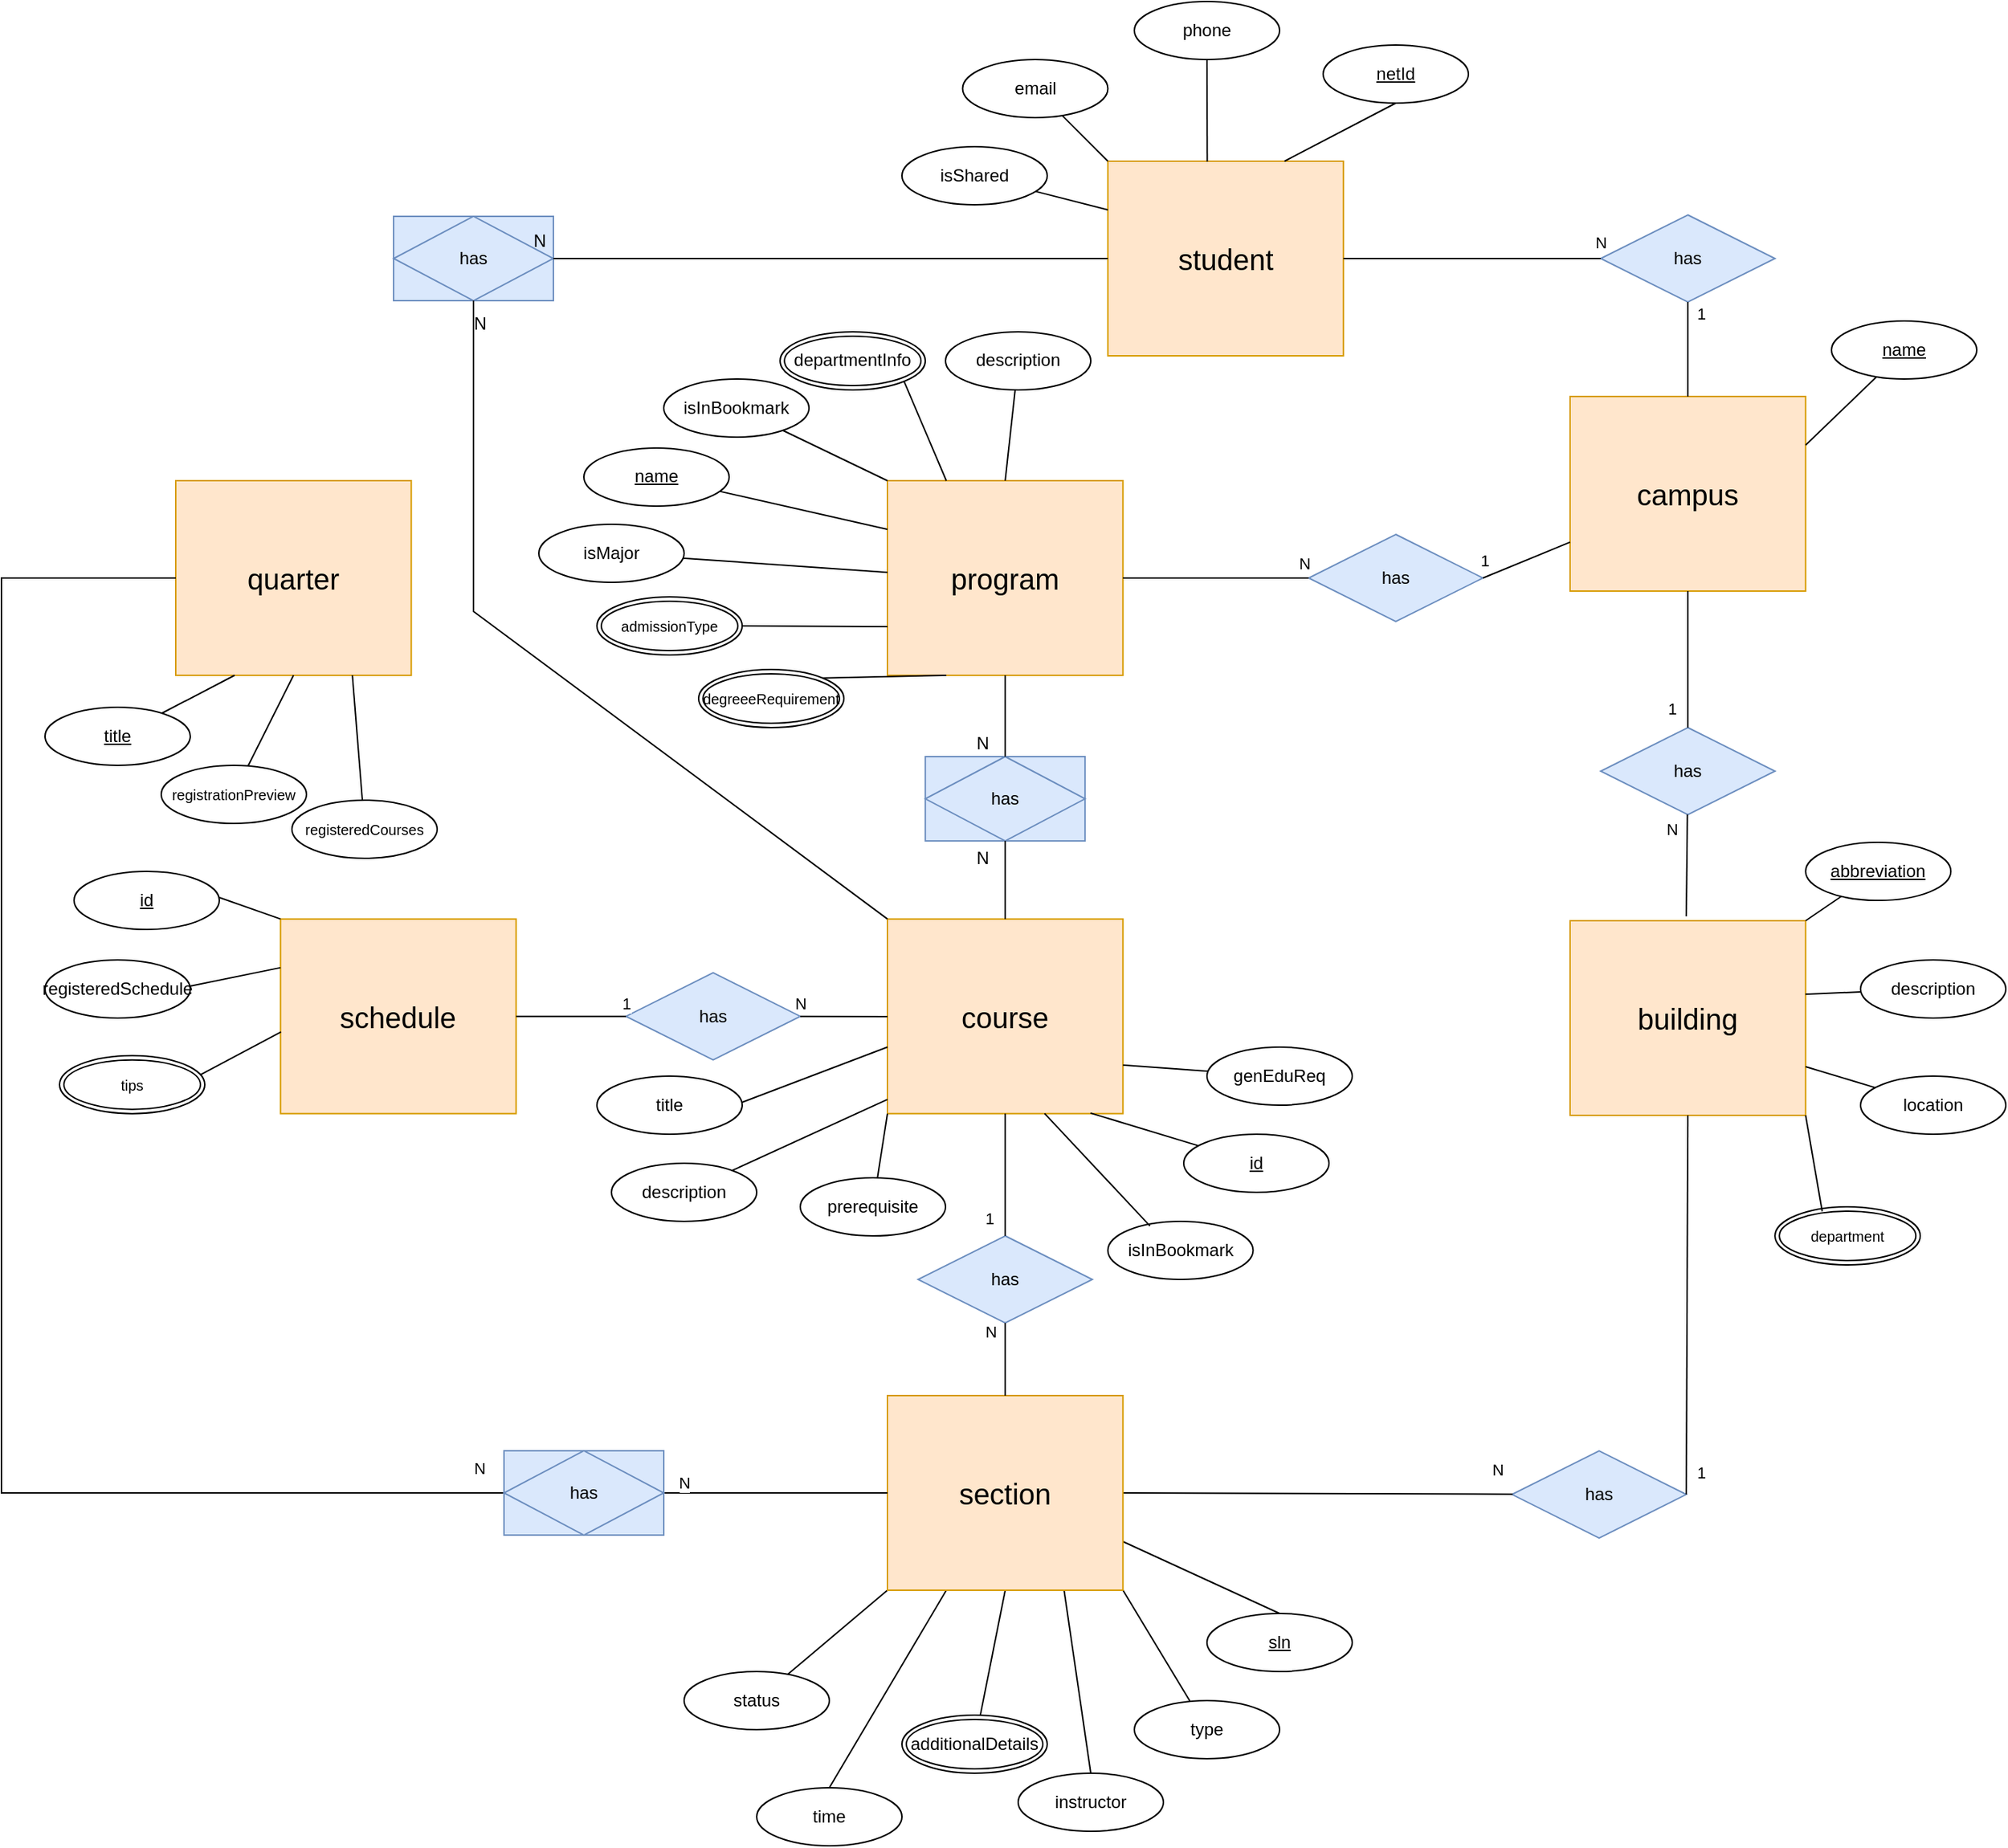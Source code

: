<mxfile version="17.5.0" type="device"><diagram id="C30ZMLNIp90kB4tKlvgI" name="Page-1"><mxGraphModel dx="119" dy="637" grid="1" gridSize="10" guides="1" tooltips="1" connect="1" arrows="1" fold="1" page="1" pageScale="1" pageWidth="827" pageHeight="1169" math="0" shadow="0"><root><mxCell id="0"/><mxCell id="1" parent="0"/><mxCell id="TkMpnCMe-3XnUiC1NGrw-3" value="student" style="whiteSpace=wrap;html=1;align=center;fillColor=#ffe6cc;strokeColor=#d79b00;fontSize=20;" parent="1" vertex="1"><mxGeometry x="1601.76" y="570" width="162.16" height="134" as="geometry"/></mxCell><mxCell id="TkMpnCMe-3XnUiC1NGrw-10" value="netId" style="ellipse;whiteSpace=wrap;html=1;align=center;fontStyle=4;" parent="1" vertex="1"><mxGeometry x="1750" y="490" width="100" height="40" as="geometry"/></mxCell><mxCell id="TkMpnCMe-3XnUiC1NGrw-11" value="" style="endArrow=none;html=1;rounded=0;entryX=0.5;entryY=1;entryDx=0;entryDy=0;exitX=0.75;exitY=0;exitDx=0;exitDy=0;" parent="1" source="TkMpnCMe-3XnUiC1NGrw-3" target="TkMpnCMe-3XnUiC1NGrw-10" edge="1"><mxGeometry relative="1" as="geometry"><mxPoint x="1151.08" y="690.0" as="sourcePoint"/><mxPoint x="1231.08" y="720" as="targetPoint"/></mxGeometry></mxCell><mxCell id="TkMpnCMe-3XnUiC1NGrw-26" value="course" style="whiteSpace=wrap;html=1;align=center;fillColor=#ffe6cc;strokeColor=#d79b00;fontSize=20;" parent="1" vertex="1"><mxGeometry x="1450" y="1091.82" width="162.16" height="134" as="geometry"/></mxCell><mxCell id="TkMpnCMe-3XnUiC1NGrw-27" value="schedule" style="whiteSpace=wrap;html=1;align=center;fillColor=#ffe6cc;strokeColor=#d79b00;fontSize=20;" parent="1" vertex="1"><mxGeometry x="1032.16" y="1091.82" width="162.16" height="134" as="geometry"/></mxCell><mxCell id="TkMpnCMe-3XnUiC1NGrw-28" value="&lt;font style=&quot;font-size: 20px&quot;&gt;program&lt;/font&gt;" style="whiteSpace=wrap;html=1;align=center;fillColor=#ffe6cc;strokeColor=#d79b00;" parent="1" vertex="1"><mxGeometry x="1450" y="790" width="162.16" height="134" as="geometry"/></mxCell><mxCell id="TkMpnCMe-3XnUiC1NGrw-52" value="has" style="shape=associativeEntity;whiteSpace=wrap;html=1;align=center;fillColor=#dae8fc;strokeColor=#6c8ebf;" parent="1" vertex="1"><mxGeometry x="1110" y="607.97" width="110" height="58.06" as="geometry"/></mxCell><mxCell id="TkMpnCMe-3XnUiC1NGrw-53" value="" style="endArrow=none;html=1;rounded=0;exitX=0;exitY=0;exitDx=0;exitDy=0;entryX=0.5;entryY=1;entryDx=0;entryDy=0;" parent="1" source="TkMpnCMe-3XnUiC1NGrw-26" target="TkMpnCMe-3XnUiC1NGrw-52" edge="1"><mxGeometry relative="1" as="geometry"><mxPoint x="521.08" y="396" as="sourcePoint"/><mxPoint x="470" y="549.995" as="targetPoint"/><Array as="points"><mxPoint x="1165" y="880"/></Array></mxGeometry></mxCell><mxCell id="TkMpnCMe-3XnUiC1NGrw-54" value="N" style="resizable=0;html=1;align=right;verticalAlign=bottom;" parent="TkMpnCMe-3XnUiC1NGrw-53" connectable="0" vertex="1"><mxGeometry x="1" relative="1" as="geometry"><mxPoint x="9" y="24" as="offset"/></mxGeometry></mxCell><mxCell id="TkMpnCMe-3XnUiC1NGrw-55" value="" style="endArrow=none;html=1;rounded=0;entryX=1;entryY=0.5;entryDx=0;entryDy=0;" parent="1" source="TkMpnCMe-3XnUiC1NGrw-3" target="TkMpnCMe-3XnUiC1NGrw-52" edge="1"><mxGeometry relative="1" as="geometry"><mxPoint x="515" y="170" as="sourcePoint"/><mxPoint x="480" y="559.995" as="targetPoint"/></mxGeometry></mxCell><mxCell id="TkMpnCMe-3XnUiC1NGrw-56" value="N" style="resizable=0;html=1;align=right;verticalAlign=bottom;" parent="TkMpnCMe-3XnUiC1NGrw-55" connectable="0" vertex="1"><mxGeometry x="1" relative="1" as="geometry"><mxPoint x="-4" y="-4" as="offset"/></mxGeometry></mxCell><mxCell id="TkMpnCMe-3XnUiC1NGrw-72" value="campus" style="whiteSpace=wrap;html=1;align=center;fillColor=#ffe6cc;strokeColor=#d79b00;fontSize=20;" parent="1" vertex="1"><mxGeometry x="1920" y="732.03" width="162.16" height="134" as="geometry"/></mxCell><mxCell id="TkMpnCMe-3XnUiC1NGrw-73" value="has" style="shape=rhombus;perimeter=rhombusPerimeter;whiteSpace=wrap;html=1;align=center;fillColor=#dae8fc;strokeColor=#6c8ebf;" parent="1" vertex="1"><mxGeometry x="1740" y="827" width="120" height="60" as="geometry"/></mxCell><mxCell id="TkMpnCMe-3XnUiC1NGrw-74" value="N" style="endArrow=none;html=1;rounded=0;entryX=1;entryY=0.5;entryDx=0;entryDy=0;exitX=0;exitY=0.5;exitDx=0;exitDy=0;" parent="1" source="TkMpnCMe-3XnUiC1NGrw-73" target="TkMpnCMe-3XnUiC1NGrw-28" edge="1"><mxGeometry x="-0.969" y="-10" relative="1" as="geometry"><mxPoint x="711" y="413.24" as="sourcePoint"/><mxPoint x="711.08" y="380.24" as="targetPoint"/><mxPoint x="-1" as="offset"/></mxGeometry></mxCell><mxCell id="TkMpnCMe-3XnUiC1NGrw-76" value="1" style="endArrow=none;html=1;rounded=0;entryX=1;entryY=0.5;entryDx=0;entryDy=0;" parent="1" source="TkMpnCMe-3XnUiC1NGrw-72" target="TkMpnCMe-3XnUiC1NGrw-73" edge="1"><mxGeometry x="0.832" y="-11" relative="1" as="geometry"><mxPoint x="910" y="449.24" as="sourcePoint"/><mxPoint x="1081.511" y="450.53" as="targetPoint"/><mxPoint as="offset"/></mxGeometry></mxCell><mxCell id="TkMpnCMe-3XnUiC1NGrw-77" value="" style="resizable=0;html=1;align=right;verticalAlign=bottom;" parent="1" connectable="0" vertex="1"><mxGeometry x="1072.16" y="1019.995" as="geometry"/></mxCell><mxCell id="TkMpnCMe-3XnUiC1NGrw-83" value="has" style="shape=rhombus;perimeter=rhombusPerimeter;whiteSpace=wrap;html=1;align=center;fillColor=#dae8fc;strokeColor=#6c8ebf;" parent="1" vertex="1"><mxGeometry x="1270" y="1128.82" width="120" height="60" as="geometry"/></mxCell><mxCell id="TkMpnCMe-3XnUiC1NGrw-84" value="1" style="endArrow=none;html=1;rounded=0;exitX=0;exitY=0.5;exitDx=0;exitDy=0;" parent="1" source="TkMpnCMe-3XnUiC1NGrw-83" target="TkMpnCMe-3XnUiC1NGrw-27" edge="1"><mxGeometry x="-0.987" y="-9" relative="1" as="geometry"><mxPoint x="171" y="493.24" as="sourcePoint"/><mxPoint x="542.16" y="857" as="targetPoint"/><mxPoint as="offset"/></mxGeometry></mxCell><mxCell id="TkMpnCMe-3XnUiC1NGrw-86" value="N" style="endArrow=none;html=1;rounded=0;entryX=1;entryY=0.5;entryDx=0;entryDy=0;" parent="1" target="TkMpnCMe-3XnUiC1NGrw-83" edge="1"><mxGeometry x="1" y="-9" relative="1" as="geometry"><mxPoint x="1450" y="1159" as="sourcePoint"/><mxPoint x="541.511" y="530.53" as="targetPoint"/><mxPoint as="offset"/></mxGeometry></mxCell><mxCell id="TkMpnCMe-3XnUiC1NGrw-93" value="has" style="shape=rhombus;perimeter=rhombusPerimeter;whiteSpace=wrap;html=1;align=center;fillColor=#dae8fc;strokeColor=#6c8ebf;" parent="1" vertex="1"><mxGeometry x="1941.08" y="607" width="120" height="60" as="geometry"/></mxCell><mxCell id="TkMpnCMe-3XnUiC1NGrw-94" value="N" style="endArrow=none;html=1;rounded=0;entryX=1;entryY=0.5;entryDx=0;entryDy=0;exitX=0;exitY=0.5;exitDx=0;exitDy=0;" parent="1" source="TkMpnCMe-3XnUiC1NGrw-93" target="TkMpnCMe-3XnUiC1NGrw-3" edge="1"><mxGeometry x="-1" y="-11" relative="1" as="geometry"><mxPoint x="701" y="243.24" as="sourcePoint"/><mxPoint x="1072.16" y="607" as="targetPoint"/><mxPoint as="offset"/></mxGeometry></mxCell><mxCell id="TkMpnCMe-3XnUiC1NGrw-96" value="1" style="endArrow=none;html=1;rounded=0;entryX=0.5;entryY=1;entryDx=0;entryDy=0;exitX=0.5;exitY=0;exitDx=0;exitDy=0;" parent="1" source="TkMpnCMe-3XnUiC1NGrw-72" target="TkMpnCMe-3XnUiC1NGrw-93" edge="1"><mxGeometry x="0.75" y="-9" relative="1" as="geometry"><mxPoint x="1371.555" y="867.0" as="sourcePoint"/><mxPoint x="1071.511" y="280.53" as="targetPoint"/><mxPoint as="offset"/></mxGeometry></mxCell><mxCell id="TkMpnCMe-3XnUiC1NGrw-115" value="quarter" style="whiteSpace=wrap;html=1;align=center;fillColor=#ffe6cc;strokeColor=#d79b00;fontSize=20;" parent="1" vertex="1"><mxGeometry x="960.0" y="790" width="162.16" height="134" as="geometry"/></mxCell><mxCell id="TkMpnCMe-3XnUiC1NGrw-116" value="has" style="shape=associativeEntity;whiteSpace=wrap;html=1;align=center;fillColor=#dae8fc;strokeColor=#6c8ebf;" parent="1" vertex="1"><mxGeometry x="1476.08" y="980" width="110" height="58.06" as="geometry"/></mxCell><mxCell id="TkMpnCMe-3XnUiC1NGrw-117" value="" style="endArrow=none;html=1;rounded=0;exitX=0.5;exitY=0;exitDx=0;exitDy=0;entryX=0.5;entryY=1;entryDx=0;entryDy=0;" parent="1" source="TkMpnCMe-3XnUiC1NGrw-26" target="TkMpnCMe-3XnUiC1NGrw-116" edge="1"><mxGeometry relative="1" as="geometry"><mxPoint x="1111.08" y="984" as="sourcePoint"/><mxPoint x="600" y="843.995" as="targetPoint"/></mxGeometry></mxCell><mxCell id="TkMpnCMe-3XnUiC1NGrw-118" value="N" style="resizable=0;html=1;align=right;verticalAlign=bottom;" parent="TkMpnCMe-3XnUiC1NGrw-117" connectable="0" vertex="1"><mxGeometry x="1" relative="1" as="geometry"><mxPoint x="-11" y="21" as="offset"/></mxGeometry></mxCell><mxCell id="TkMpnCMe-3XnUiC1NGrw-119" value="" style="endArrow=none;html=1;rounded=0;entryX=0.5;entryY=0;entryDx=0;entryDy=0;exitX=0.5;exitY=1;exitDx=0;exitDy=0;" parent="1" source="TkMpnCMe-3XnUiC1NGrw-28" target="TkMpnCMe-3XnUiC1NGrw-116" edge="1"><mxGeometry relative="1" as="geometry"><mxPoint x="1106.204" y="790.24" as="sourcePoint"/><mxPoint x="610" y="853.995" as="targetPoint"/></mxGeometry></mxCell><mxCell id="TkMpnCMe-3XnUiC1NGrw-120" value="N" style="resizable=0;html=1;align=right;verticalAlign=bottom;" parent="TkMpnCMe-3XnUiC1NGrw-119" connectable="0" vertex="1"><mxGeometry x="1" relative="1" as="geometry"><mxPoint x="-11" y="-1" as="offset"/></mxGeometry></mxCell><mxCell id="TkMpnCMe-3XnUiC1NGrw-146" value="sln" style="ellipse;whiteSpace=wrap;html=1;align=center;fontStyle=4;" parent="1" vertex="1"><mxGeometry x="1670" y="1570.0" width="100" height="40" as="geometry"/></mxCell><mxCell id="TkMpnCMe-3XnUiC1NGrw-147" value="" style="endArrow=none;html=1;rounded=0;entryX=0.5;entryY=0;entryDx=0;entryDy=0;exitX=1;exitY=0.75;exitDx=0;exitDy=0;" parent="1" source="TkMpnCMe-3XnUiC1NGrw-236" target="TkMpnCMe-3XnUiC1NGrw-146" edge="1"><mxGeometry relative="1" as="geometry"><mxPoint x="921.15" y="1117.65" as="sourcePoint"/><mxPoint x="1080.07" y="1354.91" as="targetPoint"/></mxGeometry></mxCell><mxCell id="TkMpnCMe-3XnUiC1NGrw-149" value="&lt;u&gt;name&lt;/u&gt;" style="ellipse;whiteSpace=wrap;html=1;align=center;" parent="1" vertex="1"><mxGeometry x="2100" y="680" width="100" height="40" as="geometry"/></mxCell><mxCell id="TkMpnCMe-3XnUiC1NGrw-150" value="" style="endArrow=none;html=1;rounded=0;entryX=1;entryY=0.25;entryDx=0;entryDy=0;" parent="1" source="TkMpnCMe-3XnUiC1NGrw-149" target="TkMpnCMe-3XnUiC1NGrw-72" edge="1"><mxGeometry relative="1" as="geometry"><mxPoint x="1534.185" y="1161.673" as="sourcePoint"/><mxPoint x="1316.001" y="655.09" as="targetPoint"/></mxGeometry></mxCell><mxCell id="TkMpnCMe-3XnUiC1NGrw-162" value="email" style="ellipse;whiteSpace=wrap;html=1;align=center;" parent="1" vertex="1"><mxGeometry x="1501.76" y="500" width="100" height="40" as="geometry"/></mxCell><mxCell id="TkMpnCMe-3XnUiC1NGrw-163" value="" style="endArrow=none;html=1;rounded=0;entryX=0;entryY=0;entryDx=0;entryDy=0;" parent="1" source="TkMpnCMe-3XnUiC1NGrw-162" target="TkMpnCMe-3XnUiC1NGrw-3" edge="1"><mxGeometry relative="1" as="geometry"><mxPoint x="1299.695" y="957.113" as="sourcePoint"/><mxPoint x="1081.511" y="450.53" as="targetPoint"/></mxGeometry></mxCell><mxCell id="TkMpnCMe-3XnUiC1NGrw-164" value="phone" style="ellipse;whiteSpace=wrap;html=1;align=center;" parent="1" vertex="1"><mxGeometry x="1620" y="460" width="100" height="40" as="geometry"/></mxCell><mxCell id="TkMpnCMe-3XnUiC1NGrw-165" value="" style="endArrow=none;html=1;rounded=0;entryX=0.422;entryY=0.002;entryDx=0;entryDy=0;entryPerimeter=0;" parent="1" source="TkMpnCMe-3XnUiC1NGrw-164" target="TkMpnCMe-3XnUiC1NGrw-3" edge="1"><mxGeometry relative="1" as="geometry"><mxPoint x="1168.935" y="888.823" as="sourcePoint"/><mxPoint x="950.751" y="382.24" as="targetPoint"/></mxGeometry></mxCell><mxCell id="TkMpnCMe-3XnUiC1NGrw-170" value="&lt;u&gt;id&lt;/u&gt;" style="ellipse;whiteSpace=wrap;html=1;align=center;" parent="1" vertex="1"><mxGeometry x="1654.0" y="1240" width="100" height="40" as="geometry"/></mxCell><mxCell id="TkMpnCMe-3XnUiC1NGrw-171" value="" style="endArrow=none;html=1;rounded=0;entryX=0.862;entryY=0.997;entryDx=0;entryDy=0;entryPerimeter=0;" parent="1" source="TkMpnCMe-3XnUiC1NGrw-170" target="TkMpnCMe-3XnUiC1NGrw-26" edge="1"><mxGeometry relative="1" as="geometry"><mxPoint x="1319.695" y="977.113" as="sourcePoint"/><mxPoint x="1179.351" y="404.29" as="targetPoint"/></mxGeometry></mxCell><mxCell id="TkMpnCMe-3XnUiC1NGrw-178" value="&lt;u&gt;title&lt;/u&gt;" style="ellipse;whiteSpace=wrap;html=1;align=center;" parent="1" vertex="1"><mxGeometry x="870" y="946" width="100" height="40" as="geometry"/></mxCell><mxCell id="TkMpnCMe-3XnUiC1NGrw-179" value="" style="endArrow=none;html=1;rounded=0;entryX=0.25;entryY=1;entryDx=0;entryDy=0;" parent="1" source="TkMpnCMe-3XnUiC1NGrw-178" target="TkMpnCMe-3XnUiC1NGrw-115" edge="1"><mxGeometry relative="1" as="geometry"><mxPoint x="-127.335" y="1236.553" as="sourcePoint"/><mxPoint x="-239.998" y="663.998" as="targetPoint"/></mxGeometry></mxCell><mxCell id="TkMpnCMe-3XnUiC1NGrw-180" value="genEduReq" style="ellipse;whiteSpace=wrap;html=1;align=center;" parent="1" vertex="1"><mxGeometry x="1670" y="1180" width="100" height="40" as="geometry"/></mxCell><mxCell id="TkMpnCMe-3XnUiC1NGrw-181" value="" style="endArrow=none;html=1;rounded=0;entryX=1;entryY=0.75;entryDx=0;entryDy=0;" parent="1" source="TkMpnCMe-3XnUiC1NGrw-180" target="TkMpnCMe-3XnUiC1NGrw-26" edge="1"><mxGeometry relative="1" as="geometry"><mxPoint x="1291.855" y="1028.863" as="sourcePoint"/><mxPoint x="871.942" y="1168.998" as="targetPoint"/></mxGeometry></mxCell><mxCell id="TkMpnCMe-3XnUiC1NGrw-182" value="building" style="whiteSpace=wrap;html=1;align=center;fillColor=#ffe6cc;strokeColor=#d79b00;fontSize=20;" parent="1" vertex="1"><mxGeometry x="1920" y="1093" width="162.16" height="134" as="geometry"/></mxCell><mxCell id="TkMpnCMe-3XnUiC1NGrw-183" value="has" style="shape=rhombus;perimeter=rhombusPerimeter;whiteSpace=wrap;html=1;align=center;fillColor=#dae8fc;strokeColor=#6c8ebf;" parent="1" vertex="1"><mxGeometry x="1941.08" y="960" width="120" height="60" as="geometry"/></mxCell><mxCell id="TkMpnCMe-3XnUiC1NGrw-184" value="N" style="endArrow=none;html=1;rounded=0;" parent="1" source="TkMpnCMe-3XnUiC1NGrw-183" edge="1"><mxGeometry x="-0.707" y="-11" relative="1" as="geometry"><mxPoint x="828.84" y="591.4" as="sourcePoint"/><mxPoint x="2000" y="1090" as="targetPoint"/><mxPoint as="offset"/></mxGeometry></mxCell><mxCell id="TkMpnCMe-3XnUiC1NGrw-185" value="1" style="endArrow=none;html=1;rounded=0;entryX=0.5;entryY=0;entryDx=0;entryDy=0;exitX=0.5;exitY=1;exitDx=0;exitDy=0;" parent="1" source="TkMpnCMe-3XnUiC1NGrw-72" target="TkMpnCMe-3XnUiC1NGrw-183" edge="1"><mxGeometry x="0.712" y="-11" relative="1" as="geometry"><mxPoint x="2001" y="870" as="sourcePoint"/><mxPoint x="1199.351" y="628.69" as="targetPoint"/><mxPoint as="offset"/></mxGeometry></mxCell><mxCell id="TkMpnCMe-3XnUiC1NGrw-186" value="has" style="shape=rhombus;perimeter=rhombusPerimeter;whiteSpace=wrap;html=1;align=center;fillColor=#dae8fc;strokeColor=#6c8ebf;" parent="1" vertex="1"><mxGeometry x="1880.0" y="1458.06" width="120" height="60" as="geometry"/></mxCell><mxCell id="TkMpnCMe-3XnUiC1NGrw-187" value="N" style="endArrow=none;html=1;rounded=0;entryX=1;entryY=0.5;entryDx=0;entryDy=0;" parent="1" source="TkMpnCMe-3XnUiC1NGrw-186" target="TkMpnCMe-3XnUiC1NGrw-236" edge="1"><mxGeometry x="-0.925" y="-17" relative="1" as="geometry"><mxPoint x="613.86" y="685.67" as="sourcePoint"/><mxPoint x="1160.046" y="1150.002" as="targetPoint"/><mxPoint as="offset"/></mxGeometry></mxCell><mxCell id="TkMpnCMe-3XnUiC1NGrw-188" value="1" style="endArrow=none;html=1;rounded=0;entryX=1;entryY=0.5;entryDx=0;entryDy=0;exitX=0.5;exitY=1;exitDx=0;exitDy=0;" parent="1" source="TkMpnCMe-3XnUiC1NGrw-182" target="TkMpnCMe-3XnUiC1NGrw-186" edge="1"><mxGeometry x="0.886" y="10" relative="1" as="geometry"><mxPoint x="1209.235" y="997.466" as="sourcePoint"/><mxPoint x="984.371" y="722.96" as="targetPoint"/><mxPoint as="offset"/></mxGeometry></mxCell><mxCell id="TkMpnCMe-3XnUiC1NGrw-195" value="description" style="ellipse;whiteSpace=wrap;html=1;align=center;" parent="1" vertex="1"><mxGeometry x="1490" y="687.47" width="100" height="40" as="geometry"/></mxCell><mxCell id="TkMpnCMe-3XnUiC1NGrw-196" value="" style="endArrow=none;html=1;rounded=0;entryX=0.5;entryY=0;entryDx=0;entryDy=0;" parent="1" source="TkMpnCMe-3XnUiC1NGrw-195" target="TkMpnCMe-3XnUiC1NGrw-28" edge="1"><mxGeometry relative="1" as="geometry"><mxPoint x="923.105" y="1186.143" as="sourcePoint"/><mxPoint x="1471.08" y="790.0" as="targetPoint"/></mxGeometry></mxCell><mxCell id="TkMpnCMe-3XnUiC1NGrw-205" value="" style="endArrow=none;html=1;rounded=0;entryX=0.25;entryY=0;entryDx=0;entryDy=0;exitX=1;exitY=1;exitDx=0;exitDy=0;" parent="1" source="TkMpnCMe-3XnUiC1NGrw-269" target="TkMpnCMe-3XnUiC1NGrw-28" edge="1"><mxGeometry relative="1" as="geometry"><mxPoint x="1410" y="725" as="sourcePoint"/><mxPoint x="1421.08" y="800" as="targetPoint"/></mxGeometry></mxCell><mxCell id="TkMpnCMe-3XnUiC1NGrw-206" value="isInBookmark" style="ellipse;whiteSpace=wrap;html=1;align=center;" parent="1" vertex="1"><mxGeometry x="1296" y="720" width="100" height="40" as="geometry"/></mxCell><mxCell id="TkMpnCMe-3XnUiC1NGrw-207" value="" style="endArrow=none;html=1;rounded=0;entryX=0;entryY=0;entryDx=0;entryDy=0;" parent="1" source="TkMpnCMe-3XnUiC1NGrw-206" target="TkMpnCMe-3XnUiC1NGrw-28" edge="1"><mxGeometry relative="1" as="geometry"><mxPoint x="748.105" y="1236.143" as="sourcePoint"/><mxPoint x="1356.08" y="840" as="targetPoint"/></mxGeometry></mxCell><mxCell id="TkMpnCMe-3XnUiC1NGrw-208" value="&lt;u&gt;name&lt;/u&gt;" style="ellipse;whiteSpace=wrap;html=1;align=center;" parent="1" vertex="1"><mxGeometry x="1241" y="767.47" width="100" height="40" as="geometry"/></mxCell><mxCell id="TkMpnCMe-3XnUiC1NGrw-209" value="" style="endArrow=none;html=1;rounded=0;entryX=0;entryY=0.25;entryDx=0;entryDy=0;" parent="1" source="TkMpnCMe-3XnUiC1NGrw-208" target="TkMpnCMe-3XnUiC1NGrw-28" edge="1"><mxGeometry relative="1" as="geometry"><mxPoint x="733.105" y="1288.673" as="sourcePoint"/><mxPoint x="1435" y="842.53" as="targetPoint"/></mxGeometry></mxCell><mxCell id="TkMpnCMe-3XnUiC1NGrw-211" value="isMajor" style="ellipse;whiteSpace=wrap;html=1;align=center;" parent="1" vertex="1"><mxGeometry x="1210" y="820" width="100" height="40" as="geometry"/></mxCell><mxCell id="TkMpnCMe-3XnUiC1NGrw-212" value="" style="endArrow=none;html=1;rounded=0;entryX=0;entryY=0.25;entryDx=0;entryDy=0;" parent="1" source="TkMpnCMe-3XnUiC1NGrw-211" edge="1"><mxGeometry relative="1" as="geometry"><mxPoint x="733.105" y="1318.253" as="sourcePoint"/><mxPoint x="1450" y="853.08" as="targetPoint"/></mxGeometry></mxCell><mxCell id="TkMpnCMe-3XnUiC1NGrw-214" value="" style="endArrow=none;html=1;rounded=0;entryX=0;entryY=0.75;entryDx=0;entryDy=0;exitX=1;exitY=0.5;exitDx=0;exitDy=0;" parent="1" source="TkMpnCMe-3XnUiC1NGrw-265" target="TkMpnCMe-3XnUiC1NGrw-28" edge="1"><mxGeometry relative="1" as="geometry"><mxPoint x="1359.308" y="896.685" as="sourcePoint"/><mxPoint x="1341.08" y="992.53" as="targetPoint"/></mxGeometry></mxCell><mxCell id="TkMpnCMe-3XnUiC1NGrw-215" value="&lt;font style=&quot;font-size: 10px&quot;&gt;registrationPreview&lt;/font&gt;" style="ellipse;whiteSpace=wrap;html=1;align=center;" parent="1" vertex="1"><mxGeometry x="950" y="986" width="100" height="40" as="geometry"/></mxCell><mxCell id="TkMpnCMe-3XnUiC1NGrw-216" value="" style="endArrow=none;html=1;rounded=0;entryX=0.5;entryY=1;entryDx=0;entryDy=0;" parent="1" source="TkMpnCMe-3XnUiC1NGrw-215" target="TkMpnCMe-3XnUiC1NGrw-115" edge="1"><mxGeometry relative="1" as="geometry"><mxPoint x="-117.335" y="1246.553" as="sourcePoint"/><mxPoint x="1043.619" y="879.06" as="targetPoint"/></mxGeometry></mxCell><mxCell id="TkMpnCMe-3XnUiC1NGrw-217" value="&lt;font style=&quot;font-size: 10px&quot;&gt;registeredCourses&lt;/font&gt;" style="ellipse;whiteSpace=wrap;html=1;align=center;" parent="1" vertex="1"><mxGeometry x="1040" y="1010" width="100" height="40" as="geometry"/></mxCell><mxCell id="TkMpnCMe-3XnUiC1NGrw-218" value="" style="endArrow=none;html=1;rounded=0;entryX=0.75;entryY=1;entryDx=0;entryDy=0;" parent="1" source="TkMpnCMe-3XnUiC1NGrw-217" target="TkMpnCMe-3XnUiC1NGrw-115" edge="1"><mxGeometry relative="1" as="geometry"><mxPoint x="-147.335" y="1336.083" as="sourcePoint"/><mxPoint x="1013.619" y="968.59" as="targetPoint"/></mxGeometry></mxCell><mxCell id="TkMpnCMe-3XnUiC1NGrw-220" value="" style="endArrow=none;html=1;rounded=0;entryX=0.5;entryY=1;entryDx=0;entryDy=0;startArrow=none;" parent="1" source="TkMpnCMe-3XnUiC1NGrw-241" target="TkMpnCMe-3XnUiC1NGrw-236" edge="1"><mxGeometry relative="1" as="geometry"><mxPoint x="1513.739" y="1663.996" as="sourcePoint"/><mxPoint x="1542.972" y="1600.966" as="targetPoint"/></mxGeometry></mxCell><mxCell id="TkMpnCMe-3XnUiC1NGrw-221" value="prerequisite" style="ellipse;whiteSpace=wrap;html=1;align=center;" parent="1" vertex="1"><mxGeometry x="1390" y="1270" width="100" height="40" as="geometry"/></mxCell><mxCell id="TkMpnCMe-3XnUiC1NGrw-222" value="" style="endArrow=none;html=1;rounded=0;entryX=0;entryY=1;entryDx=0;entryDy=0;" parent="1" source="TkMpnCMe-3XnUiC1NGrw-221" target="TkMpnCMe-3XnUiC1NGrw-26" edge="1"><mxGeometry relative="1" as="geometry"><mxPoint x="1055.775" y="1050.953" as="sourcePoint"/><mxPoint x="1335.54" y="1247.91" as="targetPoint"/></mxGeometry></mxCell><mxCell id="TkMpnCMe-3XnUiC1NGrw-223" value="description" style="ellipse;whiteSpace=wrap;html=1;align=center;" parent="1" vertex="1"><mxGeometry x="1260" y="1260" width="100" height="40" as="geometry"/></mxCell><mxCell id="TkMpnCMe-3XnUiC1NGrw-224" value="" style="endArrow=none;html=1;rounded=0;entryX=0;entryY=0.927;entryDx=0;entryDy=0;entryPerimeter=0;" parent="1" source="TkMpnCMe-3XnUiC1NGrw-223" target="TkMpnCMe-3XnUiC1NGrw-26" edge="1"><mxGeometry relative="1" as="geometry"><mxPoint x="1311.855" y="1048.863" as="sourcePoint"/><mxPoint x="1591.62" y="1245.82" as="targetPoint"/></mxGeometry></mxCell><mxCell id="TkMpnCMe-3XnUiC1NGrw-228" value="status" style="ellipse;whiteSpace=wrap;html=1;align=center;" parent="1" vertex="1"><mxGeometry x="1310.0" y="1610" width="100" height="40" as="geometry"/></mxCell><mxCell id="TkMpnCMe-3XnUiC1NGrw-229" value="" style="endArrow=none;html=1;rounded=0;entryX=0;entryY=1;entryDx=0;entryDy=0;" parent="1" source="TkMpnCMe-3XnUiC1NGrw-228" target="TkMpnCMe-3XnUiC1NGrw-236" edge="1"><mxGeometry relative="1" as="geometry"><mxPoint x="1319.695" y="1361.053" as="sourcePoint"/><mxPoint x="1440" y="1566.26" as="targetPoint"/></mxGeometry></mxCell><mxCell id="TkMpnCMe-3XnUiC1NGrw-230" value="instructor" style="ellipse;whiteSpace=wrap;html=1;align=center;" parent="1" vertex="1"><mxGeometry x="1540.0" y="1680" width="100" height="40" as="geometry"/></mxCell><mxCell id="TkMpnCMe-3XnUiC1NGrw-231" value="" style="endArrow=none;html=1;rounded=0;entryX=0.75;entryY=1;entryDx=0;entryDy=0;exitX=0.5;exitY=0;exitDx=0;exitDy=0;" parent="1" source="TkMpnCMe-3XnUiC1NGrw-230" target="TkMpnCMe-3XnUiC1NGrw-236" edge="1"><mxGeometry relative="1" as="geometry"><mxPoint x="1329.695" y="1371.053" as="sourcePoint"/><mxPoint x="1601.998" y="1582.876" as="targetPoint"/></mxGeometry></mxCell><mxCell id="TkMpnCMe-3XnUiC1NGrw-232" value="type" style="ellipse;whiteSpace=wrap;html=1;align=center;" parent="1" vertex="1"><mxGeometry x="1620.0" y="1630" width="100" height="40" as="geometry"/></mxCell><mxCell id="TkMpnCMe-3XnUiC1NGrw-233" value="" style="endArrow=none;html=1;rounded=0;entryX=1;entryY=1;entryDx=0;entryDy=0;" parent="1" source="TkMpnCMe-3XnUiC1NGrw-232" target="TkMpnCMe-3XnUiC1NGrw-236" edge="1"><mxGeometry relative="1" as="geometry"><mxPoint x="1339.695" y="1381.053" as="sourcePoint"/><mxPoint x="1602.16" y="1566.26" as="targetPoint"/></mxGeometry></mxCell><mxCell id="TkMpnCMe-3XnUiC1NGrw-234" value="time" style="ellipse;whiteSpace=wrap;html=1;align=center;" parent="1" vertex="1"><mxGeometry x="1360.0" y="1690" width="100" height="40" as="geometry"/></mxCell><mxCell id="TkMpnCMe-3XnUiC1NGrw-235" value="" style="endArrow=none;html=1;rounded=0;exitX=0.5;exitY=0;exitDx=0;exitDy=0;entryX=0.25;entryY=1;entryDx=0;entryDy=0;" parent="1" source="TkMpnCMe-3XnUiC1NGrw-234" target="TkMpnCMe-3XnUiC1NGrw-236" edge="1"><mxGeometry relative="1" as="geometry"><mxPoint x="1479.695" y="1281.233" as="sourcePoint"/><mxPoint x="1630" y="1550" as="targetPoint"/></mxGeometry></mxCell><mxCell id="TkMpnCMe-3XnUiC1NGrw-236" value="section" style="whiteSpace=wrap;html=1;align=center;fillColor=#ffe6cc;strokeColor=#d79b00;fontSize=20;" parent="1" vertex="1"><mxGeometry x="1450" y="1420" width="162.16" height="134" as="geometry"/></mxCell><mxCell id="TkMpnCMe-3XnUiC1NGrw-237" value="has" style="shape=rhombus;perimeter=rhombusPerimeter;whiteSpace=wrap;html=1;align=center;fillColor=#dae8fc;strokeColor=#6c8ebf;" parent="1" vertex="1"><mxGeometry x="1471.08" y="1310" width="120" height="60" as="geometry"/></mxCell><mxCell id="TkMpnCMe-3XnUiC1NGrw-238" value="N" style="endArrow=none;html=1;rounded=0;entryX=0.5;entryY=0;entryDx=0;entryDy=0;" parent="1" source="TkMpnCMe-3XnUiC1NGrw-237" target="TkMpnCMe-3XnUiC1NGrw-236" edge="1"><mxGeometry x="-0.759" y="-10" relative="1" as="geometry"><mxPoint x="199.94" y="528.67" as="sourcePoint"/><mxPoint x="1521.28" y="1460" as="targetPoint"/><mxPoint as="offset"/></mxGeometry></mxCell><mxCell id="TkMpnCMe-3XnUiC1NGrw-239" value="1" style="endArrow=none;html=1;rounded=0;exitX=0.5;exitY=1;exitDx=0;exitDy=0;" parent="1" source="TkMpnCMe-3XnUiC1NGrw-26" target="TkMpnCMe-3XnUiC1NGrw-237" edge="1"><mxGeometry x="0.712" y="-11" relative="1" as="geometry"><mxPoint x="1526.28" y="1225.82" as="sourcePoint"/><mxPoint x="570.451" y="565.96" as="targetPoint"/><mxPoint as="offset"/></mxGeometry></mxCell><mxCell id="TkMpnCMe-3XnUiC1NGrw-240" value="department" style="ellipse;shape=doubleEllipse;margin=3;whiteSpace=wrap;html=1;align=center;fontSize=10;gradientColor=none;" parent="1" vertex="1"><mxGeometry x="2061.08" y="1290" width="100" height="40" as="geometry"/></mxCell><mxCell id="TkMpnCMe-3XnUiC1NGrw-242" value="title" style="ellipse;whiteSpace=wrap;html=1;align=center;" parent="1" vertex="1"><mxGeometry x="1250" y="1200" width="100" height="40" as="geometry"/></mxCell><mxCell id="TkMpnCMe-3XnUiC1NGrw-243" value="" style="endArrow=none;html=1;rounded=0;entryX=0;entryY=0.658;entryDx=0;entryDy=0;entryPerimeter=0;" parent="1" target="TkMpnCMe-3XnUiC1NGrw-26" edge="1"><mxGeometry relative="1" as="geometry"><mxPoint x="1350.0" y="1217.977" as="sourcePoint"/><mxPoint x="1456.88" y="1168.998" as="targetPoint"/></mxGeometry></mxCell><mxCell id="TkMpnCMe-3XnUiC1NGrw-244" value="isInBookmark" style="ellipse;whiteSpace=wrap;html=1;align=center;" parent="1" vertex="1"><mxGeometry x="1601.76" y="1300" width="100" height="40" as="geometry"/></mxCell><mxCell id="TkMpnCMe-3XnUiC1NGrw-245" value="" style="endArrow=none;html=1;rounded=0;entryX=0.667;entryY=0.999;entryDx=0;entryDy=0;entryPerimeter=0;exitX=0.29;exitY=0.079;exitDx=0;exitDy=0;exitPerimeter=0;" parent="1" source="TkMpnCMe-3XnUiC1NGrw-244" target="TkMpnCMe-3XnUiC1NGrw-26" edge="1"><mxGeometry relative="1" as="geometry"><mxPoint x="1644.606" y="1290.971" as="sourcePoint"/><mxPoint x="1599.782" y="1235.418" as="targetPoint"/></mxGeometry></mxCell><mxCell id="TkMpnCMe-3XnUiC1NGrw-246" value="" style="resizable=0;html=1;align=right;verticalAlign=bottom;" parent="1" connectable="0" vertex="1"><mxGeometry x="938.92" y="1005.995" as="geometry"><mxPoint x="-1" y="-1" as="offset"/></mxGeometry></mxCell><mxCell id="TkMpnCMe-3XnUiC1NGrw-248" value="N" style="endArrow=none;html=1;rounded=0;exitX=0;exitY=0.5;exitDx=0;exitDy=0;entryX=0;entryY=0.5;entryDx=0;entryDy=0;" parent="1" source="TkMpnCMe-3XnUiC1NGrw-250" target="TkMpnCMe-3XnUiC1NGrw-115" edge="1"><mxGeometry x="-0.971" y="-17" relative="1" as="geometry"><mxPoint x="1233.24" y="1400" as="sourcePoint"/><mxPoint x="980.0" y="910" as="targetPoint"/><mxPoint x="-1" as="offset"/><Array as="points"><mxPoint x="840" y="1487"/><mxPoint x="840" y="857"/></Array></mxGeometry></mxCell><mxCell id="TkMpnCMe-3XnUiC1NGrw-249" value="N" style="endArrow=none;html=1;rounded=0;entryX=1;entryY=0.5;entryDx=0;entryDy=0;exitX=0;exitY=0.5;exitDx=0;exitDy=0;" parent="1" source="TkMpnCMe-3XnUiC1NGrw-236" target="TkMpnCMe-3XnUiC1NGrw-250" edge="1"><mxGeometry x="0.818" y="-7" relative="1" as="geometry"><mxPoint x="980" y="1077.82" as="sourcePoint"/><mxPoint x="1233.24" y="1460" as="targetPoint"/><mxPoint as="offset"/></mxGeometry></mxCell><mxCell id="TkMpnCMe-3XnUiC1NGrw-250" value="has" style="shape=associativeEntity;whiteSpace=wrap;html=1;align=center;fillColor=#dae8fc;strokeColor=#6c8ebf;" parent="1" vertex="1"><mxGeometry x="1186" y="1457.97" width="110" height="58.06" as="geometry"/></mxCell><mxCell id="TkMpnCMe-3XnUiC1NGrw-241" value="&lt;span style=&quot;font-size: 12px&quot;&gt;additionalDetails&lt;/span&gt;" style="ellipse;shape=doubleEllipse;margin=3;whiteSpace=wrap;html=1;align=center;fontSize=10;gradientColor=none;" parent="1" vertex="1"><mxGeometry x="1460" y="1640" width="100" height="40" as="geometry"/></mxCell><mxCell id="TkMpnCMe-3XnUiC1NGrw-253" value="&lt;u&gt;abbreviation&lt;/u&gt;" style="ellipse;whiteSpace=wrap;html=1;align=center;" parent="1" vertex="1"><mxGeometry x="2082.16" y="1039.03" width="100" height="40" as="geometry"/></mxCell><mxCell id="TkMpnCMe-3XnUiC1NGrw-254" value="" style="endArrow=none;html=1;rounded=0;entryX=1;entryY=0;entryDx=0;entryDy=0;" parent="1" source="TkMpnCMe-3XnUiC1NGrw-253" target="TkMpnCMe-3XnUiC1NGrw-182" edge="1"><mxGeometry relative="1" as="geometry"><mxPoint x="1747.695" y="876.923" as="sourcePoint"/><mxPoint x="2080" y="1040" as="targetPoint"/></mxGeometry></mxCell><mxCell id="TkMpnCMe-3XnUiC1NGrw-255" value="isShared" style="ellipse;whiteSpace=wrap;html=1;align=center;" parent="1" vertex="1"><mxGeometry x="1460" y="560" width="100" height="40" as="geometry"/></mxCell><mxCell id="TkMpnCMe-3XnUiC1NGrw-256" value="" style="endArrow=none;html=1;rounded=0;entryX=0;entryY=0.25;entryDx=0;entryDy=0;" parent="1" source="TkMpnCMe-3XnUiC1NGrw-255" target="TkMpnCMe-3XnUiC1NGrw-3" edge="1"><mxGeometry relative="1" as="geometry"><mxPoint x="999.695" y="997.113" as="sourcePoint"/><mxPoint x="1473.271" y="678.29" as="targetPoint"/></mxGeometry></mxCell><mxCell id="TkMpnCMe-3XnUiC1NGrw-257" value="description" style="ellipse;whiteSpace=wrap;html=1;align=center;" parent="1" vertex="1"><mxGeometry x="2120" y="1120" width="100" height="40" as="geometry"/></mxCell><mxCell id="TkMpnCMe-3XnUiC1NGrw-258" value="" style="endArrow=none;html=1;rounded=0;entryX=0.999;entryY=0.378;entryDx=0;entryDy=0;entryPerimeter=0;" parent="1" source="TkMpnCMe-3XnUiC1NGrw-257" target="TkMpnCMe-3XnUiC1NGrw-182" edge="1"><mxGeometry relative="1" as="geometry"><mxPoint x="1757.695" y="886.923" as="sourcePoint"/><mxPoint x="2092.16" y="1103" as="targetPoint"/></mxGeometry></mxCell><mxCell id="TkMpnCMe-3XnUiC1NGrw-259" value="location" style="ellipse;whiteSpace=wrap;html=1;align=center;" parent="1" vertex="1"><mxGeometry x="2120" y="1200" width="100" height="40" as="geometry"/></mxCell><mxCell id="TkMpnCMe-3XnUiC1NGrw-260" value="" style="endArrow=none;html=1;rounded=0;entryX=1;entryY=0.75;entryDx=0;entryDy=0;" parent="1" source="TkMpnCMe-3XnUiC1NGrw-259" target="TkMpnCMe-3XnUiC1NGrw-182" edge="1"><mxGeometry relative="1" as="geometry"><mxPoint x="1767.695" y="896.923" as="sourcePoint"/><mxPoint x="2102.16" y="1113" as="targetPoint"/></mxGeometry></mxCell><mxCell id="TkMpnCMe-3XnUiC1NGrw-262" value="" style="endArrow=none;html=1;rounded=0;entryX=1;entryY=1;entryDx=0;entryDy=0;exitX=0.325;exitY=0.078;exitDx=0;exitDy=0;exitPerimeter=0;" parent="1" source="TkMpnCMe-3XnUiC1NGrw-240" target="TkMpnCMe-3XnUiC1NGrw-182" edge="1"><mxGeometry relative="1" as="geometry"><mxPoint x="2150.527" y="1291.579" as="sourcePoint"/><mxPoint x="2112.16" y="1123" as="targetPoint"/></mxGeometry></mxCell><mxCell id="TkMpnCMe-3XnUiC1NGrw-265" value="admissionType" style="ellipse;shape=doubleEllipse;margin=3;whiteSpace=wrap;html=1;align=center;fontSize=10;gradientColor=none;" parent="1" vertex="1"><mxGeometry x="1250" y="870" width="100" height="40" as="geometry"/></mxCell><mxCell id="TkMpnCMe-3XnUiC1NGrw-269" value="&lt;span style=&quot;font-size: 12px&quot;&gt;departmentInfo&lt;/span&gt;" style="ellipse;shape=doubleEllipse;margin=3;whiteSpace=wrap;html=1;align=center;fontSize=10;gradientColor=none;" parent="1" vertex="1"><mxGeometry x="1376.08" y="687.47" width="100" height="40" as="geometry"/></mxCell><mxCell id="TkMpnCMe-3XnUiC1NGrw-270" value="degreeeRequirement" style="ellipse;shape=doubleEllipse;margin=3;whiteSpace=wrap;html=1;align=center;fontSize=10;gradientColor=none;" parent="1" vertex="1"><mxGeometry x="1320" y="920" width="100" height="40" as="geometry"/></mxCell><mxCell id="TkMpnCMe-3XnUiC1NGrw-271" value="" style="endArrow=none;html=1;rounded=0;entryX=0.25;entryY=1;entryDx=0;entryDy=0;exitX=1;exitY=0;exitDx=0;exitDy=0;" parent="1" source="TkMpnCMe-3XnUiC1NGrw-270" target="TkMpnCMe-3XnUiC1NGrw-28" edge="1"><mxGeometry relative="1" as="geometry"><mxPoint x="1360.0" y="914" as="sourcePoint"/><mxPoint x="1460" y="900.5" as="targetPoint"/></mxGeometry></mxCell><mxCell id="TkMpnCMe-3XnUiC1NGrw-272" value="&lt;u&gt;id&lt;/u&gt;" style="ellipse;whiteSpace=wrap;html=1;align=center;" parent="1" vertex="1"><mxGeometry x="890.0" y="1059.04" width="100" height="40" as="geometry"/></mxCell><mxCell id="TkMpnCMe-3XnUiC1NGrw-273" value="" style="endArrow=none;html=1;rounded=0;entryX=0;entryY=0;entryDx=0;entryDy=0;" parent="1" target="TkMpnCMe-3XnUiC1NGrw-27" edge="1"><mxGeometry relative="1" as="geometry"><mxPoint x="990.0" y="1077.017" as="sourcePoint"/><mxPoint x="1090" y="1039.032" as="targetPoint"/></mxGeometry></mxCell><mxCell id="TkMpnCMe-3XnUiC1NGrw-274" value="registeredSchedule" style="ellipse;whiteSpace=wrap;html=1;align=center;" parent="1" vertex="1"><mxGeometry x="870.0" y="1120" width="100" height="40" as="geometry"/></mxCell><mxCell id="TkMpnCMe-3XnUiC1NGrw-275" value="" style="endArrow=none;html=1;rounded=0;entryX=0;entryY=0.25;entryDx=0;entryDy=0;" parent="1" target="TkMpnCMe-3XnUiC1NGrw-27" edge="1"><mxGeometry relative="1" as="geometry"><mxPoint x="970.0" y="1137.977" as="sourcePoint"/><mxPoint x="1012.16" y="1152.78" as="targetPoint"/></mxGeometry></mxCell><mxCell id="TkMpnCMe-3XnUiC1NGrw-278" value="" style="endArrow=none;html=1;rounded=0;entryX=0.002;entryY=0.58;entryDx=0;entryDy=0;entryPerimeter=0;exitX=0.97;exitY=0.33;exitDx=0;exitDy=0;exitPerimeter=0;" parent="1" target="TkMpnCMe-3XnUiC1NGrw-27" edge="1" source="sH4t6KJASI0ojx6Qu1Ug-1"><mxGeometry relative="1" as="geometry"><mxPoint x="977.84" y="1197.977" as="sourcePoint"/><mxPoint x="1020.0" y="1212.78" as="targetPoint"/></mxGeometry></mxCell><mxCell id="sH4t6KJASI0ojx6Qu1Ug-1" value="tips" style="ellipse;shape=doubleEllipse;margin=3;whiteSpace=wrap;html=1;align=center;fontSize=10;gradientColor=none;" vertex="1" parent="1"><mxGeometry x="880" y="1185.82" width="100" height="40" as="geometry"/></mxCell></root></mxGraphModel></diagram></mxfile>
